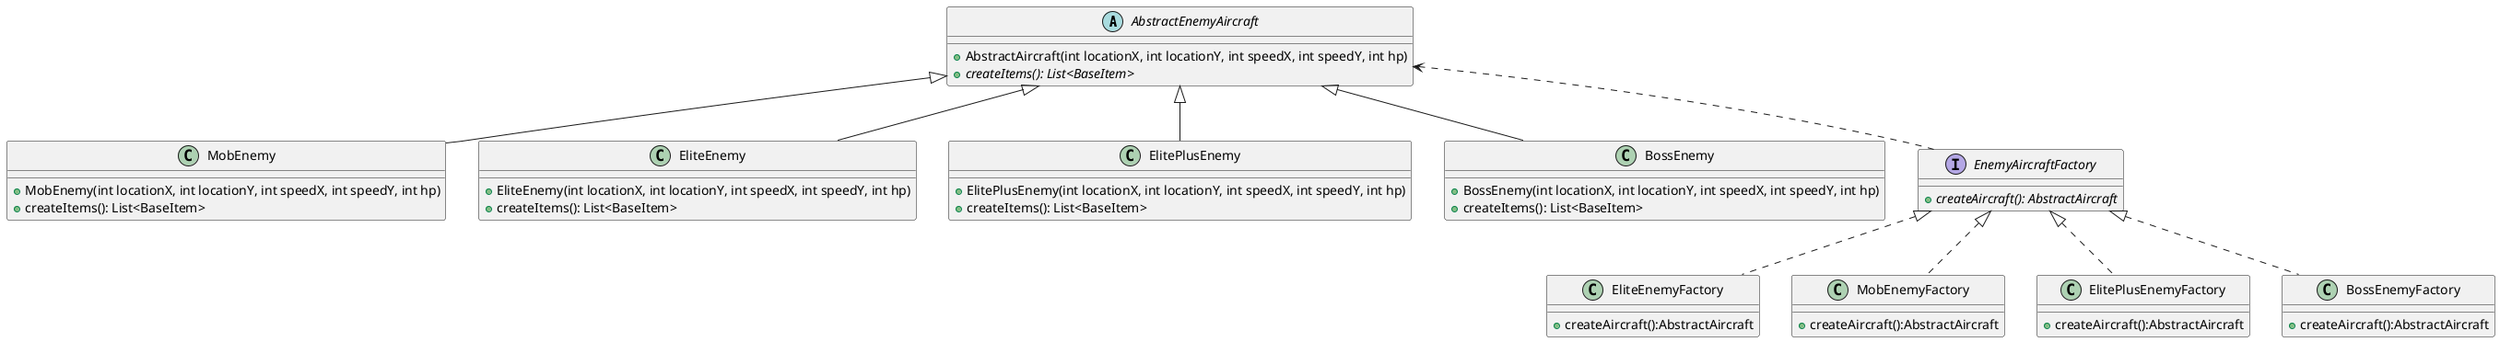@startuml
abstract class AbstractEnemyAircraft{
    + AbstractAircraft(int locationX, int locationY, int speedX, int speedY, int hp)
    + {abstract}createItems(): List<BaseItem>
 }
class MobEnemy{
    + MobEnemy(int locationX, int locationY, int speedX, int speedY, int hp)
    + createItems(): List<BaseItem>
}
class EliteEnemy{
    + EliteEnemy(int locationX, int locationY, int speedX, int speedY, int hp)
    + createItems(): List<BaseItem>
}
class ElitePlusEnemy{
    + ElitePlusEnemy(int locationX, int locationY, int speedX, int speedY, int hp)
    + createItems(): List<BaseItem>
}
class BossEnemy{
    + BossEnemy(int locationX, int locationY, int speedX, int speedY, int hp)
    + createItems(): List<BaseItem>
}
interface EnemyAircraftFactory{
    +{abstract} createAircraft(): AbstractAircraft
}
class EliteEnemyFactory{
    + createAircraft():AbstractAircraft
}
class MobEnemyFactory{
    + createAircraft():AbstractAircraft
}
class ElitePlusEnemyFactory{
    + createAircraft():AbstractAircraft
}
class BossEnemyFactory{
    + createAircraft():AbstractAircraft
}
AbstractEnemyAircraft <.. EnemyAircraftFactory
AbstractEnemyAircraft <|-- MobEnemy
AbstractEnemyAircraft <|-- EliteEnemy
AbstractEnemyAircraft <|-- ElitePlusEnemy
AbstractEnemyAircraft <|-- BossEnemy

EnemyAircraftFactory <|.. MobEnemyFactory
EnemyAircraftFactory <|.. EliteEnemyFactory
EnemyAircraftFactory <|.. ElitePlusEnemyFactory
EnemyAircraftFactory <|.. BossEnemyFactory
@enduml

